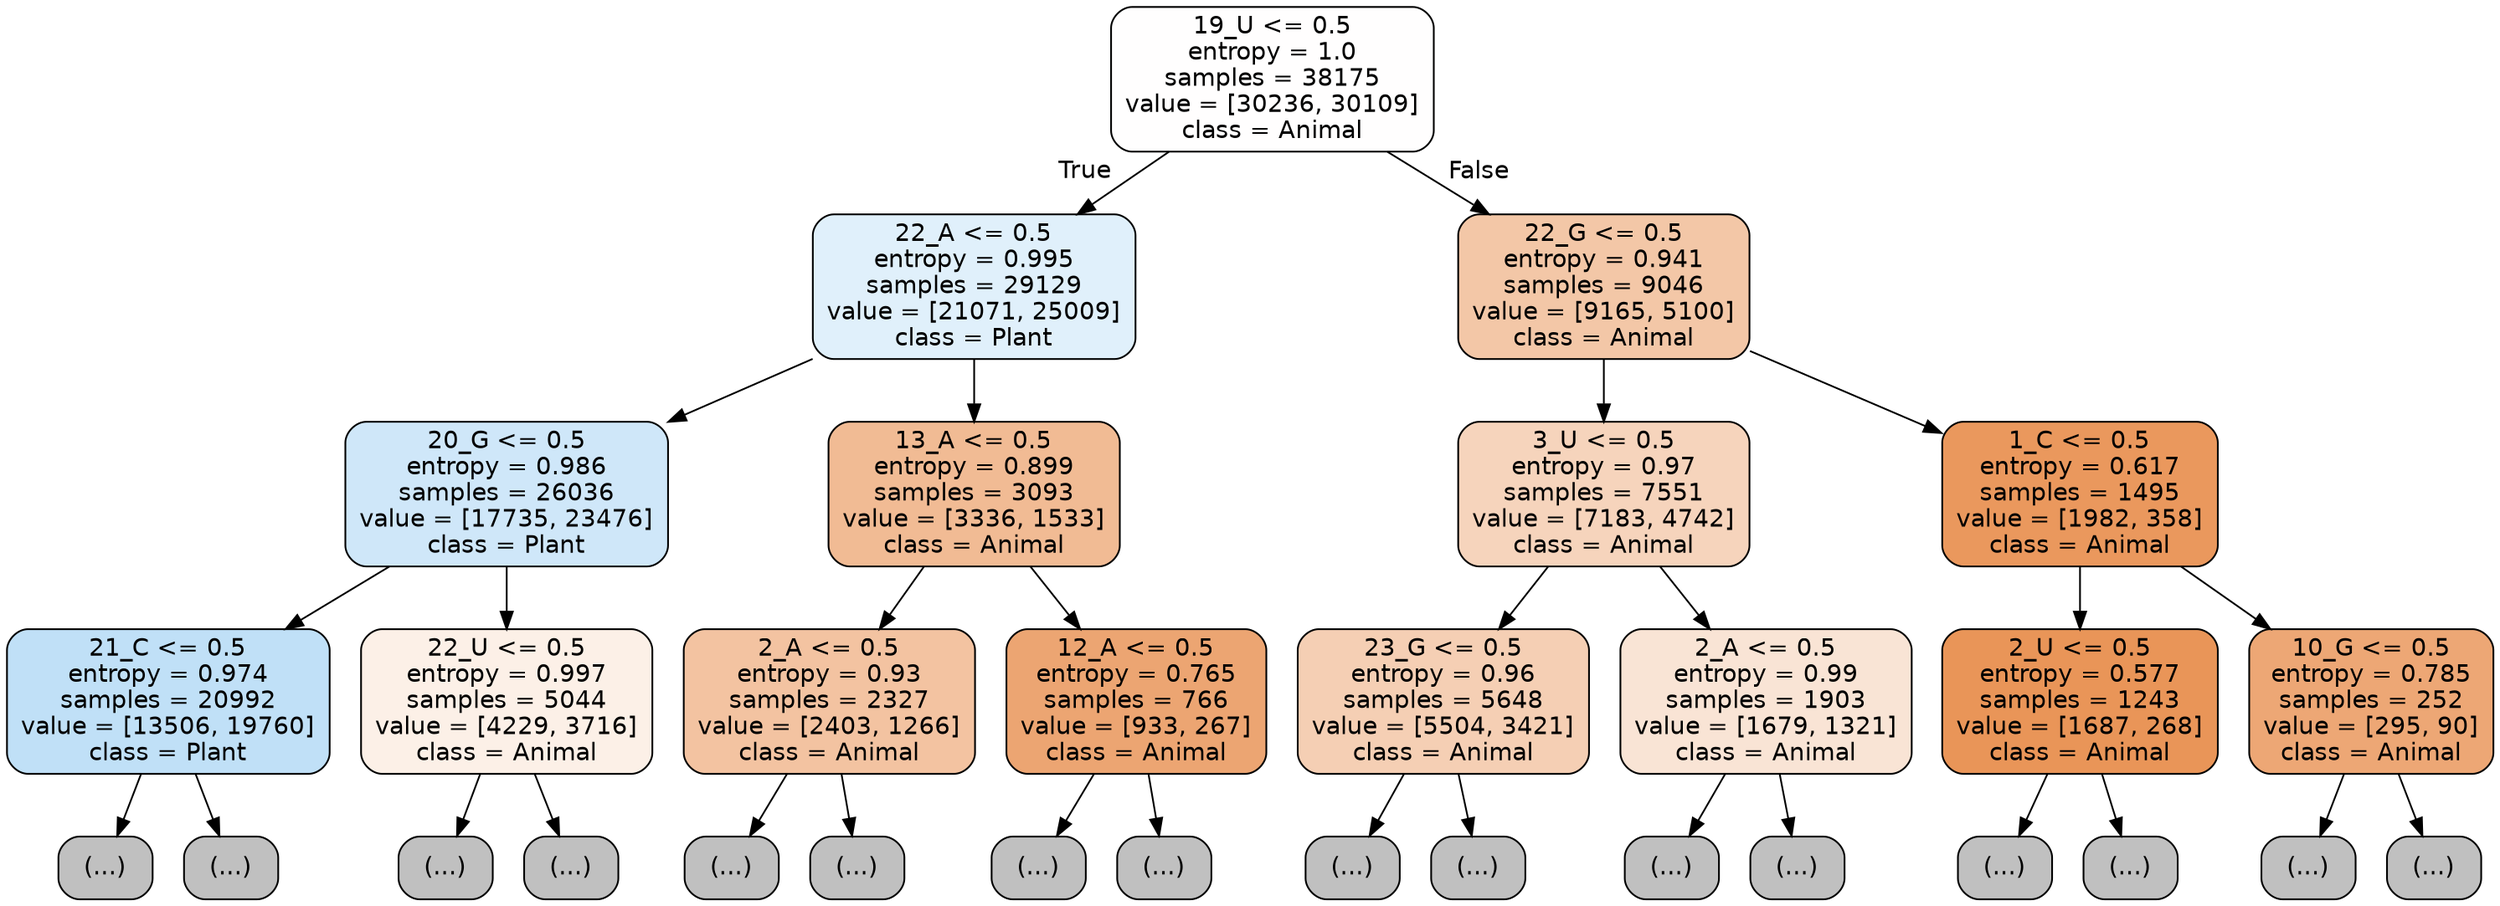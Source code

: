 digraph Tree {
node [shape=box, style="filled, rounded", color="black", fontname="helvetica"] ;
edge [fontname="helvetica"] ;
0 [label="19_U <= 0.5\nentropy = 1.0\nsamples = 38175\nvalue = [30236, 30109]\nclass = Animal", fillcolor="#fffefe"] ;
1 [label="22_A <= 0.5\nentropy = 0.995\nsamples = 29129\nvalue = [21071, 25009]\nclass = Plant", fillcolor="#e0f0fb"] ;
0 -> 1 [labeldistance=2.5, labelangle=45, headlabel="True"] ;
2 [label="20_G <= 0.5\nentropy = 0.986\nsamples = 26036\nvalue = [17735, 23476]\nclass = Plant", fillcolor="#cfe7f9"] ;
1 -> 2 ;
3 [label="21_C <= 0.5\nentropy = 0.974\nsamples = 20992\nvalue = [13506, 19760]\nclass = Plant", fillcolor="#c0e0f7"] ;
2 -> 3 ;
4 [label="(...)", fillcolor="#C0C0C0"] ;
3 -> 4 ;
7015 [label="(...)", fillcolor="#C0C0C0"] ;
3 -> 7015 ;
8650 [label="22_U <= 0.5\nentropy = 0.997\nsamples = 5044\nvalue = [4229, 3716]\nclass = Animal", fillcolor="#fcf0e7"] ;
2 -> 8650 ;
8651 [label="(...)", fillcolor="#C0C0C0"] ;
8650 -> 8651 ;
10896 [label="(...)", fillcolor="#C0C0C0"] ;
8650 -> 10896 ;
11291 [label="13_A <= 0.5\nentropy = 0.899\nsamples = 3093\nvalue = [3336, 1533]\nclass = Animal", fillcolor="#f1bb94"] ;
1 -> 11291 ;
11292 [label="2_A <= 0.5\nentropy = 0.93\nsamples = 2327\nvalue = [2403, 1266]\nclass = Animal", fillcolor="#f3c3a1"] ;
11291 -> 11292 ;
11293 [label="(...)", fillcolor="#C0C0C0"] ;
11292 -> 11293 ;
12072 [label="(...)", fillcolor="#C0C0C0"] ;
11292 -> 12072 ;
12339 [label="12_A <= 0.5\nentropy = 0.765\nsamples = 766\nvalue = [933, 267]\nclass = Animal", fillcolor="#eca572"] ;
11291 -> 12339 ;
12340 [label="(...)", fillcolor="#C0C0C0"] ;
12339 -> 12340 ;
12563 [label="(...)", fillcolor="#C0C0C0"] ;
12339 -> 12563 ;
12692 [label="22_G <= 0.5\nentropy = 0.941\nsamples = 9046\nvalue = [9165, 5100]\nclass = Animal", fillcolor="#f3c7a7"] ;
0 -> 12692 [labeldistance=2.5, labelangle=-45, headlabel="False"] ;
12693 [label="3_U <= 0.5\nentropy = 0.97\nsamples = 7551\nvalue = [7183, 4742]\nclass = Animal", fillcolor="#f6d4bc"] ;
12692 -> 12693 ;
12694 [label="23_G <= 0.5\nentropy = 0.96\nsamples = 5648\nvalue = [5504, 3421]\nclass = Animal", fillcolor="#f5cfb4"] ;
12693 -> 12694 ;
12695 [label="(...)", fillcolor="#C0C0C0"] ;
12694 -> 12695 ;
15438 [label="(...)", fillcolor="#C0C0C0"] ;
12694 -> 15438 ;
15519 [label="2_A <= 0.5\nentropy = 0.99\nsamples = 1903\nvalue = [1679, 1321]\nclass = Animal", fillcolor="#f9e4d5"] ;
12693 -> 15519 ;
15520 [label="(...)", fillcolor="#C0C0C0"] ;
15519 -> 15520 ;
16271 [label="(...)", fillcolor="#C0C0C0"] ;
15519 -> 16271 ;
16506 [label="1_C <= 0.5\nentropy = 0.617\nsamples = 1495\nvalue = [1982, 358]\nclass = Animal", fillcolor="#ea985d"] ;
12692 -> 16506 ;
16507 [label="2_U <= 0.5\nentropy = 0.577\nsamples = 1243\nvalue = [1687, 268]\nclass = Animal", fillcolor="#e99558"] ;
16506 -> 16507 ;
16508 [label="(...)", fillcolor="#C0C0C0"] ;
16507 -> 16508 ;
16807 [label="(...)", fillcolor="#C0C0C0"] ;
16507 -> 16807 ;
16920 [label="10_G <= 0.5\nentropy = 0.785\nsamples = 252\nvalue = [295, 90]\nclass = Animal", fillcolor="#eda775"] ;
16506 -> 16920 ;
16921 [label="(...)", fillcolor="#C0C0C0"] ;
16920 -> 16921 ;
16998 [label="(...)", fillcolor="#C0C0C0"] ;
16920 -> 16998 ;
}